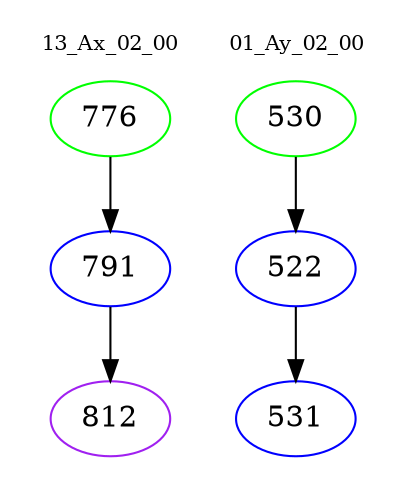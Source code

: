 digraph{
subgraph cluster_0 {
color = white
label = "13_Ax_02_00";
fontsize=10;
T0_776 [label="776", color="green"]
T0_776 -> T0_791 [color="black"]
T0_791 [label="791", color="blue"]
T0_791 -> T0_812 [color="black"]
T0_812 [label="812", color="purple"]
}
subgraph cluster_1 {
color = white
label = "01_Ay_02_00";
fontsize=10;
T1_530 [label="530", color="green"]
T1_530 -> T1_522 [color="black"]
T1_522 [label="522", color="blue"]
T1_522 -> T1_531 [color="black"]
T1_531 [label="531", color="blue"]
}
}
